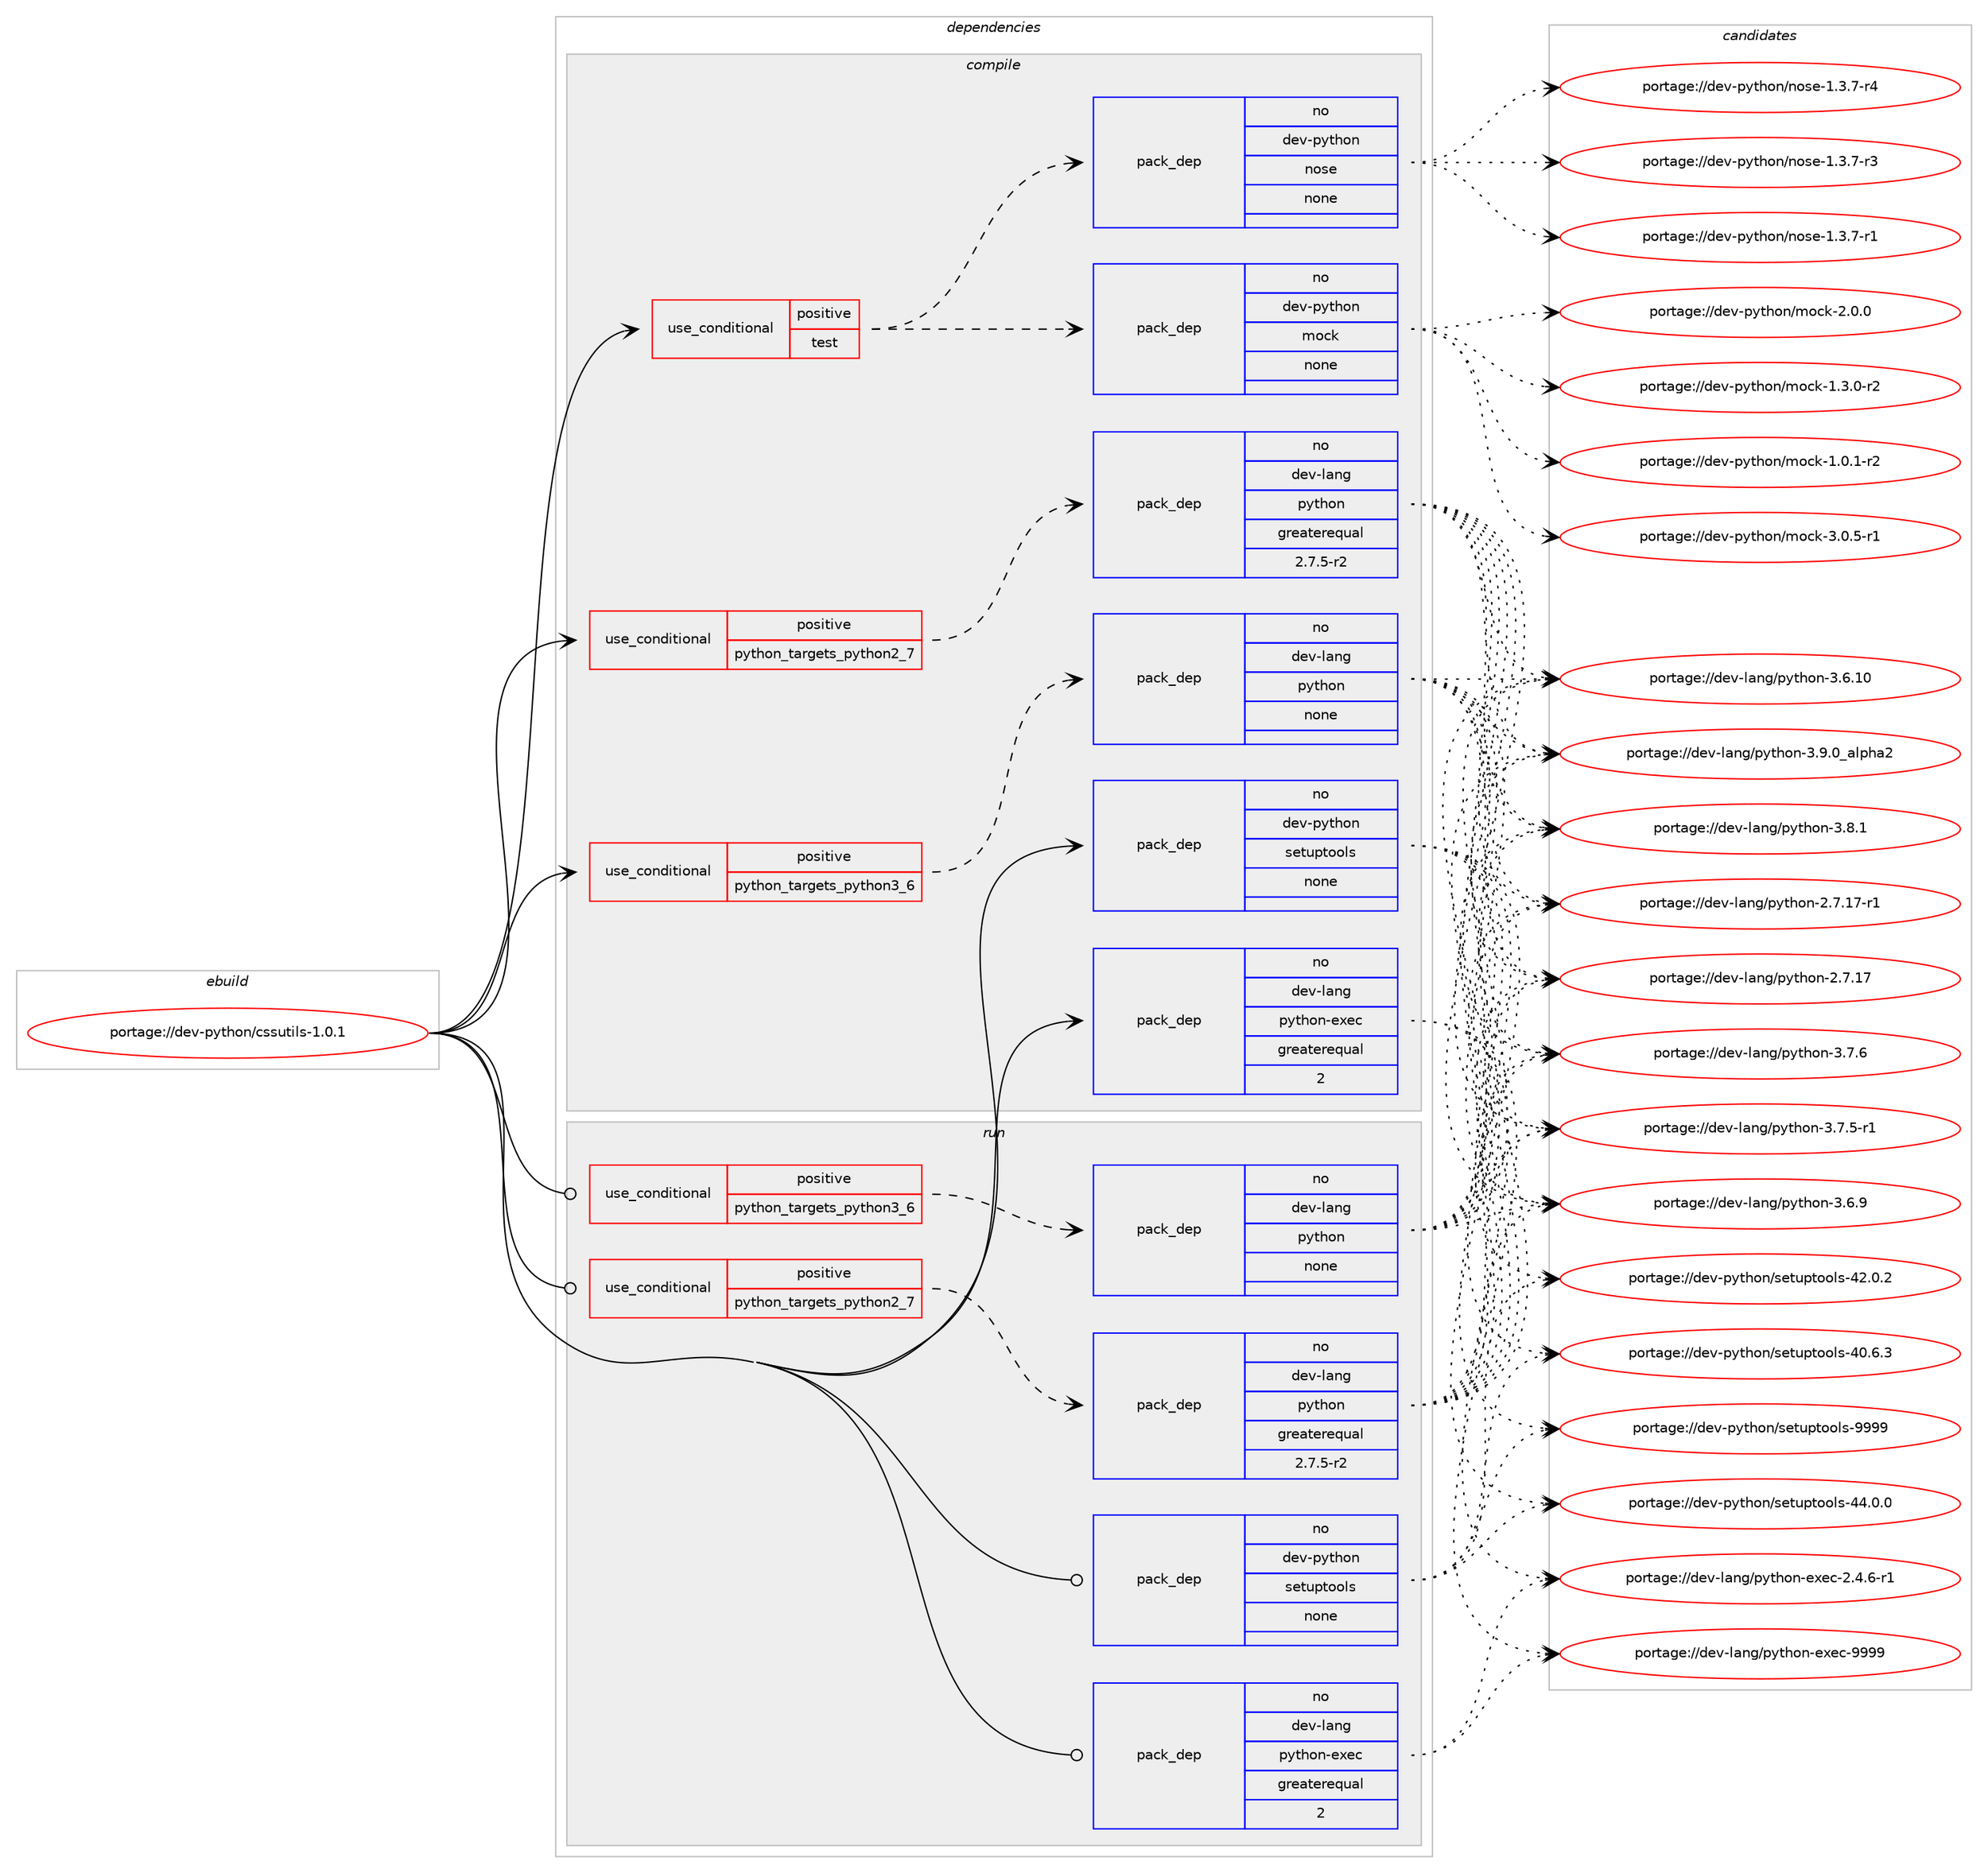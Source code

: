 digraph prolog {

# *************
# Graph options
# *************

newrank=true;
concentrate=true;
compound=true;
graph [rankdir=LR,fontname=Helvetica,fontsize=10,ranksep=1.5];#, ranksep=2.5, nodesep=0.2];
edge  [arrowhead=vee];
node  [fontname=Helvetica,fontsize=10];

# **********
# The ebuild
# **********

subgraph cluster_leftcol {
color=gray;
label=<<i>ebuild</i>>;
id [label="portage://dev-python/cssutils-1.0.1", color=red, width=4, href="../dev-python/cssutils-1.0.1.svg"];
}

# ****************
# The dependencies
# ****************

subgraph cluster_midcol {
color=gray;
label=<<i>dependencies</i>>;
subgraph cluster_compile {
fillcolor="#eeeeee";
style=filled;
label=<<i>compile</i>>;
subgraph cond117214 {
dependency465459 [label=<<TABLE BORDER="0" CELLBORDER="1" CELLSPACING="0" CELLPADDING="4"><TR><TD ROWSPAN="3" CELLPADDING="10">use_conditional</TD></TR><TR><TD>positive</TD></TR><TR><TD>python_targets_python2_7</TD></TR></TABLE>>, shape=none, color=red];
subgraph pack343251 {
dependency465460 [label=<<TABLE BORDER="0" CELLBORDER="1" CELLSPACING="0" CELLPADDING="4" WIDTH="220"><TR><TD ROWSPAN="6" CELLPADDING="30">pack_dep</TD></TR><TR><TD WIDTH="110">no</TD></TR><TR><TD>dev-lang</TD></TR><TR><TD>python</TD></TR><TR><TD>greaterequal</TD></TR><TR><TD>2.7.5-r2</TD></TR></TABLE>>, shape=none, color=blue];
}
dependency465459:e -> dependency465460:w [weight=20,style="dashed",arrowhead="vee"];
}
id:e -> dependency465459:w [weight=20,style="solid",arrowhead="vee"];
subgraph cond117215 {
dependency465461 [label=<<TABLE BORDER="0" CELLBORDER="1" CELLSPACING="0" CELLPADDING="4"><TR><TD ROWSPAN="3" CELLPADDING="10">use_conditional</TD></TR><TR><TD>positive</TD></TR><TR><TD>python_targets_python3_6</TD></TR></TABLE>>, shape=none, color=red];
subgraph pack343252 {
dependency465462 [label=<<TABLE BORDER="0" CELLBORDER="1" CELLSPACING="0" CELLPADDING="4" WIDTH="220"><TR><TD ROWSPAN="6" CELLPADDING="30">pack_dep</TD></TR><TR><TD WIDTH="110">no</TD></TR><TR><TD>dev-lang</TD></TR><TR><TD>python</TD></TR><TR><TD>none</TD></TR><TR><TD></TD></TR></TABLE>>, shape=none, color=blue];
}
dependency465461:e -> dependency465462:w [weight=20,style="dashed",arrowhead="vee"];
}
id:e -> dependency465461:w [weight=20,style="solid",arrowhead="vee"];
subgraph cond117216 {
dependency465463 [label=<<TABLE BORDER="0" CELLBORDER="1" CELLSPACING="0" CELLPADDING="4"><TR><TD ROWSPAN="3" CELLPADDING="10">use_conditional</TD></TR><TR><TD>positive</TD></TR><TR><TD>test</TD></TR></TABLE>>, shape=none, color=red];
subgraph pack343253 {
dependency465464 [label=<<TABLE BORDER="0" CELLBORDER="1" CELLSPACING="0" CELLPADDING="4" WIDTH="220"><TR><TD ROWSPAN="6" CELLPADDING="30">pack_dep</TD></TR><TR><TD WIDTH="110">no</TD></TR><TR><TD>dev-python</TD></TR><TR><TD>mock</TD></TR><TR><TD>none</TD></TR><TR><TD></TD></TR></TABLE>>, shape=none, color=blue];
}
dependency465463:e -> dependency465464:w [weight=20,style="dashed",arrowhead="vee"];
subgraph pack343254 {
dependency465465 [label=<<TABLE BORDER="0" CELLBORDER="1" CELLSPACING="0" CELLPADDING="4" WIDTH="220"><TR><TD ROWSPAN="6" CELLPADDING="30">pack_dep</TD></TR><TR><TD WIDTH="110">no</TD></TR><TR><TD>dev-python</TD></TR><TR><TD>nose</TD></TR><TR><TD>none</TD></TR><TR><TD></TD></TR></TABLE>>, shape=none, color=blue];
}
dependency465463:e -> dependency465465:w [weight=20,style="dashed",arrowhead="vee"];
}
id:e -> dependency465463:w [weight=20,style="solid",arrowhead="vee"];
subgraph pack343255 {
dependency465466 [label=<<TABLE BORDER="0" CELLBORDER="1" CELLSPACING="0" CELLPADDING="4" WIDTH="220"><TR><TD ROWSPAN="6" CELLPADDING="30">pack_dep</TD></TR><TR><TD WIDTH="110">no</TD></TR><TR><TD>dev-lang</TD></TR><TR><TD>python-exec</TD></TR><TR><TD>greaterequal</TD></TR><TR><TD>2</TD></TR></TABLE>>, shape=none, color=blue];
}
id:e -> dependency465466:w [weight=20,style="solid",arrowhead="vee"];
subgraph pack343256 {
dependency465467 [label=<<TABLE BORDER="0" CELLBORDER="1" CELLSPACING="0" CELLPADDING="4" WIDTH="220"><TR><TD ROWSPAN="6" CELLPADDING="30">pack_dep</TD></TR><TR><TD WIDTH="110">no</TD></TR><TR><TD>dev-python</TD></TR><TR><TD>setuptools</TD></TR><TR><TD>none</TD></TR><TR><TD></TD></TR></TABLE>>, shape=none, color=blue];
}
id:e -> dependency465467:w [weight=20,style="solid",arrowhead="vee"];
}
subgraph cluster_compileandrun {
fillcolor="#eeeeee";
style=filled;
label=<<i>compile and run</i>>;
}
subgraph cluster_run {
fillcolor="#eeeeee";
style=filled;
label=<<i>run</i>>;
subgraph cond117217 {
dependency465468 [label=<<TABLE BORDER="0" CELLBORDER="1" CELLSPACING="0" CELLPADDING="4"><TR><TD ROWSPAN="3" CELLPADDING="10">use_conditional</TD></TR><TR><TD>positive</TD></TR><TR><TD>python_targets_python2_7</TD></TR></TABLE>>, shape=none, color=red];
subgraph pack343257 {
dependency465469 [label=<<TABLE BORDER="0" CELLBORDER="1" CELLSPACING="0" CELLPADDING="4" WIDTH="220"><TR><TD ROWSPAN="6" CELLPADDING="30">pack_dep</TD></TR><TR><TD WIDTH="110">no</TD></TR><TR><TD>dev-lang</TD></TR><TR><TD>python</TD></TR><TR><TD>greaterequal</TD></TR><TR><TD>2.7.5-r2</TD></TR></TABLE>>, shape=none, color=blue];
}
dependency465468:e -> dependency465469:w [weight=20,style="dashed",arrowhead="vee"];
}
id:e -> dependency465468:w [weight=20,style="solid",arrowhead="odot"];
subgraph cond117218 {
dependency465470 [label=<<TABLE BORDER="0" CELLBORDER="1" CELLSPACING="0" CELLPADDING="4"><TR><TD ROWSPAN="3" CELLPADDING="10">use_conditional</TD></TR><TR><TD>positive</TD></TR><TR><TD>python_targets_python3_6</TD></TR></TABLE>>, shape=none, color=red];
subgraph pack343258 {
dependency465471 [label=<<TABLE BORDER="0" CELLBORDER="1" CELLSPACING="0" CELLPADDING="4" WIDTH="220"><TR><TD ROWSPAN="6" CELLPADDING="30">pack_dep</TD></TR><TR><TD WIDTH="110">no</TD></TR><TR><TD>dev-lang</TD></TR><TR><TD>python</TD></TR><TR><TD>none</TD></TR><TR><TD></TD></TR></TABLE>>, shape=none, color=blue];
}
dependency465470:e -> dependency465471:w [weight=20,style="dashed",arrowhead="vee"];
}
id:e -> dependency465470:w [weight=20,style="solid",arrowhead="odot"];
subgraph pack343259 {
dependency465472 [label=<<TABLE BORDER="0" CELLBORDER="1" CELLSPACING="0" CELLPADDING="4" WIDTH="220"><TR><TD ROWSPAN="6" CELLPADDING="30">pack_dep</TD></TR><TR><TD WIDTH="110">no</TD></TR><TR><TD>dev-lang</TD></TR><TR><TD>python-exec</TD></TR><TR><TD>greaterequal</TD></TR><TR><TD>2</TD></TR></TABLE>>, shape=none, color=blue];
}
id:e -> dependency465472:w [weight=20,style="solid",arrowhead="odot"];
subgraph pack343260 {
dependency465473 [label=<<TABLE BORDER="0" CELLBORDER="1" CELLSPACING="0" CELLPADDING="4" WIDTH="220"><TR><TD ROWSPAN="6" CELLPADDING="30">pack_dep</TD></TR><TR><TD WIDTH="110">no</TD></TR><TR><TD>dev-python</TD></TR><TR><TD>setuptools</TD></TR><TR><TD>none</TD></TR><TR><TD></TD></TR></TABLE>>, shape=none, color=blue];
}
id:e -> dependency465473:w [weight=20,style="solid",arrowhead="odot"];
}
}

# **************
# The candidates
# **************

subgraph cluster_choices {
rank=same;
color=gray;
label=<<i>candidates</i>>;

subgraph choice343251 {
color=black;
nodesep=1;
choice10010111845108971101034711212111610411111045514657464895971081121049750 [label="portage://dev-lang/python-3.9.0_alpha2", color=red, width=4,href="../dev-lang/python-3.9.0_alpha2.svg"];
choice100101118451089711010347112121116104111110455146564649 [label="portage://dev-lang/python-3.8.1", color=red, width=4,href="../dev-lang/python-3.8.1.svg"];
choice100101118451089711010347112121116104111110455146554654 [label="portage://dev-lang/python-3.7.6", color=red, width=4,href="../dev-lang/python-3.7.6.svg"];
choice1001011184510897110103471121211161041111104551465546534511449 [label="portage://dev-lang/python-3.7.5-r1", color=red, width=4,href="../dev-lang/python-3.7.5-r1.svg"];
choice100101118451089711010347112121116104111110455146544657 [label="portage://dev-lang/python-3.6.9", color=red, width=4,href="../dev-lang/python-3.6.9.svg"];
choice10010111845108971101034711212111610411111045514654464948 [label="portage://dev-lang/python-3.6.10", color=red, width=4,href="../dev-lang/python-3.6.10.svg"];
choice100101118451089711010347112121116104111110455046554649554511449 [label="portage://dev-lang/python-2.7.17-r1", color=red, width=4,href="../dev-lang/python-2.7.17-r1.svg"];
choice10010111845108971101034711212111610411111045504655464955 [label="portage://dev-lang/python-2.7.17", color=red, width=4,href="../dev-lang/python-2.7.17.svg"];
dependency465460:e -> choice10010111845108971101034711212111610411111045514657464895971081121049750:w [style=dotted,weight="100"];
dependency465460:e -> choice100101118451089711010347112121116104111110455146564649:w [style=dotted,weight="100"];
dependency465460:e -> choice100101118451089711010347112121116104111110455146554654:w [style=dotted,weight="100"];
dependency465460:e -> choice1001011184510897110103471121211161041111104551465546534511449:w [style=dotted,weight="100"];
dependency465460:e -> choice100101118451089711010347112121116104111110455146544657:w [style=dotted,weight="100"];
dependency465460:e -> choice10010111845108971101034711212111610411111045514654464948:w [style=dotted,weight="100"];
dependency465460:e -> choice100101118451089711010347112121116104111110455046554649554511449:w [style=dotted,weight="100"];
dependency465460:e -> choice10010111845108971101034711212111610411111045504655464955:w [style=dotted,weight="100"];
}
subgraph choice343252 {
color=black;
nodesep=1;
choice10010111845108971101034711212111610411111045514657464895971081121049750 [label="portage://dev-lang/python-3.9.0_alpha2", color=red, width=4,href="../dev-lang/python-3.9.0_alpha2.svg"];
choice100101118451089711010347112121116104111110455146564649 [label="portage://dev-lang/python-3.8.1", color=red, width=4,href="../dev-lang/python-3.8.1.svg"];
choice100101118451089711010347112121116104111110455146554654 [label="portage://dev-lang/python-3.7.6", color=red, width=4,href="../dev-lang/python-3.7.6.svg"];
choice1001011184510897110103471121211161041111104551465546534511449 [label="portage://dev-lang/python-3.7.5-r1", color=red, width=4,href="../dev-lang/python-3.7.5-r1.svg"];
choice100101118451089711010347112121116104111110455146544657 [label="portage://dev-lang/python-3.6.9", color=red, width=4,href="../dev-lang/python-3.6.9.svg"];
choice10010111845108971101034711212111610411111045514654464948 [label="portage://dev-lang/python-3.6.10", color=red, width=4,href="../dev-lang/python-3.6.10.svg"];
choice100101118451089711010347112121116104111110455046554649554511449 [label="portage://dev-lang/python-2.7.17-r1", color=red, width=4,href="../dev-lang/python-2.7.17-r1.svg"];
choice10010111845108971101034711212111610411111045504655464955 [label="portage://dev-lang/python-2.7.17", color=red, width=4,href="../dev-lang/python-2.7.17.svg"];
dependency465462:e -> choice10010111845108971101034711212111610411111045514657464895971081121049750:w [style=dotted,weight="100"];
dependency465462:e -> choice100101118451089711010347112121116104111110455146564649:w [style=dotted,weight="100"];
dependency465462:e -> choice100101118451089711010347112121116104111110455146554654:w [style=dotted,weight="100"];
dependency465462:e -> choice1001011184510897110103471121211161041111104551465546534511449:w [style=dotted,weight="100"];
dependency465462:e -> choice100101118451089711010347112121116104111110455146544657:w [style=dotted,weight="100"];
dependency465462:e -> choice10010111845108971101034711212111610411111045514654464948:w [style=dotted,weight="100"];
dependency465462:e -> choice100101118451089711010347112121116104111110455046554649554511449:w [style=dotted,weight="100"];
dependency465462:e -> choice10010111845108971101034711212111610411111045504655464955:w [style=dotted,weight="100"];
}
subgraph choice343253 {
color=black;
nodesep=1;
choice1001011184511212111610411111047109111991074551464846534511449 [label="portage://dev-python/mock-3.0.5-r1", color=red, width=4,href="../dev-python/mock-3.0.5-r1.svg"];
choice100101118451121211161041111104710911199107455046484648 [label="portage://dev-python/mock-2.0.0", color=red, width=4,href="../dev-python/mock-2.0.0.svg"];
choice1001011184511212111610411111047109111991074549465146484511450 [label="portage://dev-python/mock-1.3.0-r2", color=red, width=4,href="../dev-python/mock-1.3.0-r2.svg"];
choice1001011184511212111610411111047109111991074549464846494511450 [label="portage://dev-python/mock-1.0.1-r2", color=red, width=4,href="../dev-python/mock-1.0.1-r2.svg"];
dependency465464:e -> choice1001011184511212111610411111047109111991074551464846534511449:w [style=dotted,weight="100"];
dependency465464:e -> choice100101118451121211161041111104710911199107455046484648:w [style=dotted,weight="100"];
dependency465464:e -> choice1001011184511212111610411111047109111991074549465146484511450:w [style=dotted,weight="100"];
dependency465464:e -> choice1001011184511212111610411111047109111991074549464846494511450:w [style=dotted,weight="100"];
}
subgraph choice343254 {
color=black;
nodesep=1;
choice10010111845112121116104111110471101111151014549465146554511452 [label="portage://dev-python/nose-1.3.7-r4", color=red, width=4,href="../dev-python/nose-1.3.7-r4.svg"];
choice10010111845112121116104111110471101111151014549465146554511451 [label="portage://dev-python/nose-1.3.7-r3", color=red, width=4,href="../dev-python/nose-1.3.7-r3.svg"];
choice10010111845112121116104111110471101111151014549465146554511449 [label="portage://dev-python/nose-1.3.7-r1", color=red, width=4,href="../dev-python/nose-1.3.7-r1.svg"];
dependency465465:e -> choice10010111845112121116104111110471101111151014549465146554511452:w [style=dotted,weight="100"];
dependency465465:e -> choice10010111845112121116104111110471101111151014549465146554511451:w [style=dotted,weight="100"];
dependency465465:e -> choice10010111845112121116104111110471101111151014549465146554511449:w [style=dotted,weight="100"];
}
subgraph choice343255 {
color=black;
nodesep=1;
choice10010111845108971101034711212111610411111045101120101994557575757 [label="portage://dev-lang/python-exec-9999", color=red, width=4,href="../dev-lang/python-exec-9999.svg"];
choice10010111845108971101034711212111610411111045101120101994550465246544511449 [label="portage://dev-lang/python-exec-2.4.6-r1", color=red, width=4,href="../dev-lang/python-exec-2.4.6-r1.svg"];
dependency465466:e -> choice10010111845108971101034711212111610411111045101120101994557575757:w [style=dotted,weight="100"];
dependency465466:e -> choice10010111845108971101034711212111610411111045101120101994550465246544511449:w [style=dotted,weight="100"];
}
subgraph choice343256 {
color=black;
nodesep=1;
choice10010111845112121116104111110471151011161171121161111111081154557575757 [label="portage://dev-python/setuptools-9999", color=red, width=4,href="../dev-python/setuptools-9999.svg"];
choice100101118451121211161041111104711510111611711211611111110811545525246484648 [label="portage://dev-python/setuptools-44.0.0", color=red, width=4,href="../dev-python/setuptools-44.0.0.svg"];
choice100101118451121211161041111104711510111611711211611111110811545525046484650 [label="portage://dev-python/setuptools-42.0.2", color=red, width=4,href="../dev-python/setuptools-42.0.2.svg"];
choice100101118451121211161041111104711510111611711211611111110811545524846544651 [label="portage://dev-python/setuptools-40.6.3", color=red, width=4,href="../dev-python/setuptools-40.6.3.svg"];
dependency465467:e -> choice10010111845112121116104111110471151011161171121161111111081154557575757:w [style=dotted,weight="100"];
dependency465467:e -> choice100101118451121211161041111104711510111611711211611111110811545525246484648:w [style=dotted,weight="100"];
dependency465467:e -> choice100101118451121211161041111104711510111611711211611111110811545525046484650:w [style=dotted,weight="100"];
dependency465467:e -> choice100101118451121211161041111104711510111611711211611111110811545524846544651:w [style=dotted,weight="100"];
}
subgraph choice343257 {
color=black;
nodesep=1;
choice10010111845108971101034711212111610411111045514657464895971081121049750 [label="portage://dev-lang/python-3.9.0_alpha2", color=red, width=4,href="../dev-lang/python-3.9.0_alpha2.svg"];
choice100101118451089711010347112121116104111110455146564649 [label="portage://dev-lang/python-3.8.1", color=red, width=4,href="../dev-lang/python-3.8.1.svg"];
choice100101118451089711010347112121116104111110455146554654 [label="portage://dev-lang/python-3.7.6", color=red, width=4,href="../dev-lang/python-3.7.6.svg"];
choice1001011184510897110103471121211161041111104551465546534511449 [label="portage://dev-lang/python-3.7.5-r1", color=red, width=4,href="../dev-lang/python-3.7.5-r1.svg"];
choice100101118451089711010347112121116104111110455146544657 [label="portage://dev-lang/python-3.6.9", color=red, width=4,href="../dev-lang/python-3.6.9.svg"];
choice10010111845108971101034711212111610411111045514654464948 [label="portage://dev-lang/python-3.6.10", color=red, width=4,href="../dev-lang/python-3.6.10.svg"];
choice100101118451089711010347112121116104111110455046554649554511449 [label="portage://dev-lang/python-2.7.17-r1", color=red, width=4,href="../dev-lang/python-2.7.17-r1.svg"];
choice10010111845108971101034711212111610411111045504655464955 [label="portage://dev-lang/python-2.7.17", color=red, width=4,href="../dev-lang/python-2.7.17.svg"];
dependency465469:e -> choice10010111845108971101034711212111610411111045514657464895971081121049750:w [style=dotted,weight="100"];
dependency465469:e -> choice100101118451089711010347112121116104111110455146564649:w [style=dotted,weight="100"];
dependency465469:e -> choice100101118451089711010347112121116104111110455146554654:w [style=dotted,weight="100"];
dependency465469:e -> choice1001011184510897110103471121211161041111104551465546534511449:w [style=dotted,weight="100"];
dependency465469:e -> choice100101118451089711010347112121116104111110455146544657:w [style=dotted,weight="100"];
dependency465469:e -> choice10010111845108971101034711212111610411111045514654464948:w [style=dotted,weight="100"];
dependency465469:e -> choice100101118451089711010347112121116104111110455046554649554511449:w [style=dotted,weight="100"];
dependency465469:e -> choice10010111845108971101034711212111610411111045504655464955:w [style=dotted,weight="100"];
}
subgraph choice343258 {
color=black;
nodesep=1;
choice10010111845108971101034711212111610411111045514657464895971081121049750 [label="portage://dev-lang/python-3.9.0_alpha2", color=red, width=4,href="../dev-lang/python-3.9.0_alpha2.svg"];
choice100101118451089711010347112121116104111110455146564649 [label="portage://dev-lang/python-3.8.1", color=red, width=4,href="../dev-lang/python-3.8.1.svg"];
choice100101118451089711010347112121116104111110455146554654 [label="portage://dev-lang/python-3.7.6", color=red, width=4,href="../dev-lang/python-3.7.6.svg"];
choice1001011184510897110103471121211161041111104551465546534511449 [label="portage://dev-lang/python-3.7.5-r1", color=red, width=4,href="../dev-lang/python-3.7.5-r1.svg"];
choice100101118451089711010347112121116104111110455146544657 [label="portage://dev-lang/python-3.6.9", color=red, width=4,href="../dev-lang/python-3.6.9.svg"];
choice10010111845108971101034711212111610411111045514654464948 [label="portage://dev-lang/python-3.6.10", color=red, width=4,href="../dev-lang/python-3.6.10.svg"];
choice100101118451089711010347112121116104111110455046554649554511449 [label="portage://dev-lang/python-2.7.17-r1", color=red, width=4,href="../dev-lang/python-2.7.17-r1.svg"];
choice10010111845108971101034711212111610411111045504655464955 [label="portage://dev-lang/python-2.7.17", color=red, width=4,href="../dev-lang/python-2.7.17.svg"];
dependency465471:e -> choice10010111845108971101034711212111610411111045514657464895971081121049750:w [style=dotted,weight="100"];
dependency465471:e -> choice100101118451089711010347112121116104111110455146564649:w [style=dotted,weight="100"];
dependency465471:e -> choice100101118451089711010347112121116104111110455146554654:w [style=dotted,weight="100"];
dependency465471:e -> choice1001011184510897110103471121211161041111104551465546534511449:w [style=dotted,weight="100"];
dependency465471:e -> choice100101118451089711010347112121116104111110455146544657:w [style=dotted,weight="100"];
dependency465471:e -> choice10010111845108971101034711212111610411111045514654464948:w [style=dotted,weight="100"];
dependency465471:e -> choice100101118451089711010347112121116104111110455046554649554511449:w [style=dotted,weight="100"];
dependency465471:e -> choice10010111845108971101034711212111610411111045504655464955:w [style=dotted,weight="100"];
}
subgraph choice343259 {
color=black;
nodesep=1;
choice10010111845108971101034711212111610411111045101120101994557575757 [label="portage://dev-lang/python-exec-9999", color=red, width=4,href="../dev-lang/python-exec-9999.svg"];
choice10010111845108971101034711212111610411111045101120101994550465246544511449 [label="portage://dev-lang/python-exec-2.4.6-r1", color=red, width=4,href="../dev-lang/python-exec-2.4.6-r1.svg"];
dependency465472:e -> choice10010111845108971101034711212111610411111045101120101994557575757:w [style=dotted,weight="100"];
dependency465472:e -> choice10010111845108971101034711212111610411111045101120101994550465246544511449:w [style=dotted,weight="100"];
}
subgraph choice343260 {
color=black;
nodesep=1;
choice10010111845112121116104111110471151011161171121161111111081154557575757 [label="portage://dev-python/setuptools-9999", color=red, width=4,href="../dev-python/setuptools-9999.svg"];
choice100101118451121211161041111104711510111611711211611111110811545525246484648 [label="portage://dev-python/setuptools-44.0.0", color=red, width=4,href="../dev-python/setuptools-44.0.0.svg"];
choice100101118451121211161041111104711510111611711211611111110811545525046484650 [label="portage://dev-python/setuptools-42.0.2", color=red, width=4,href="../dev-python/setuptools-42.0.2.svg"];
choice100101118451121211161041111104711510111611711211611111110811545524846544651 [label="portage://dev-python/setuptools-40.6.3", color=red, width=4,href="../dev-python/setuptools-40.6.3.svg"];
dependency465473:e -> choice10010111845112121116104111110471151011161171121161111111081154557575757:w [style=dotted,weight="100"];
dependency465473:e -> choice100101118451121211161041111104711510111611711211611111110811545525246484648:w [style=dotted,weight="100"];
dependency465473:e -> choice100101118451121211161041111104711510111611711211611111110811545525046484650:w [style=dotted,weight="100"];
dependency465473:e -> choice100101118451121211161041111104711510111611711211611111110811545524846544651:w [style=dotted,weight="100"];
}
}

}
